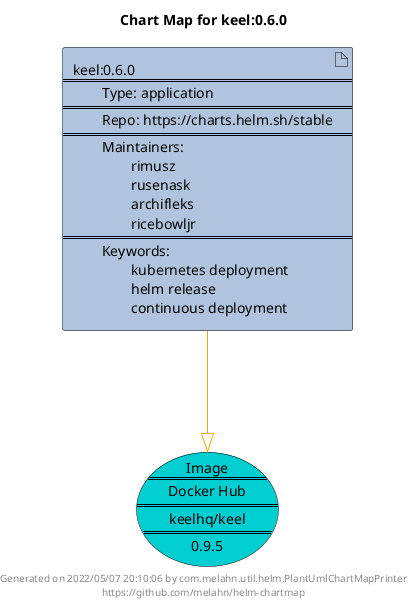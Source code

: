 @startuml
skinparam linetype ortho
skinparam backgroundColor white
skinparam usecaseBorderColor black
skinparam usecaseArrowColor LightSlateGray
skinparam artifactBorderColor black
skinparam artifactArrowColor LightSlateGray

title Chart Map for keel:0.6.0

'There is one referenced Helm Chart
artifact "keel:0.6.0\n====\n\tType: application\n====\n\tRepo: https://charts.helm.sh/stable\n====\n\tMaintainers: \n\t\trimusz\n\t\trusenask\n\t\tarchifleks\n\t\tricebowljr\n====\n\tKeywords: \n\t\tkubernetes deployment\n\t\thelm release\n\t\tcontinuous deployment" as keel_0_6_0 #LightSteelBlue

'There is one referenced Docker Image
usecase "Image\n====\nDocker Hub\n====\nkeelhq/keel\n====\n0.9.5" as keelhq_keel_0_9_5 #DarkTurquoise

'Chart Dependencies
keel_0_6_0--[#orange]-|>keelhq_keel_0_9_5

center footer Generated on 2022/05/07 20:10:06 by com.melahn.util.helm.PlantUmlChartMapPrinter\nhttps://github.com/melahn/helm-chartmap
@enduml
